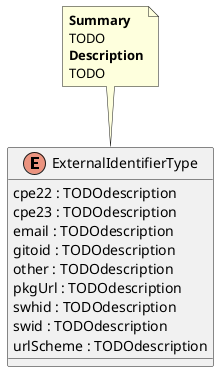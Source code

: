 @startuml
enum ExternalIdentifierType {
    cpe22 : TODOdescription
    cpe23 : TODOdescription
    email : TODOdescription
    gitoid : TODOdescription
    other : TODOdescription
    pkgUrl : TODOdescription
    swhid : TODOdescription
    swid : TODOdescription
    urlScheme : TODOdescription
}
note top of ExternalIdentifierType
<b>Summary</b>
TODO
<b>Description</b>
TODO
end note
@enduml

